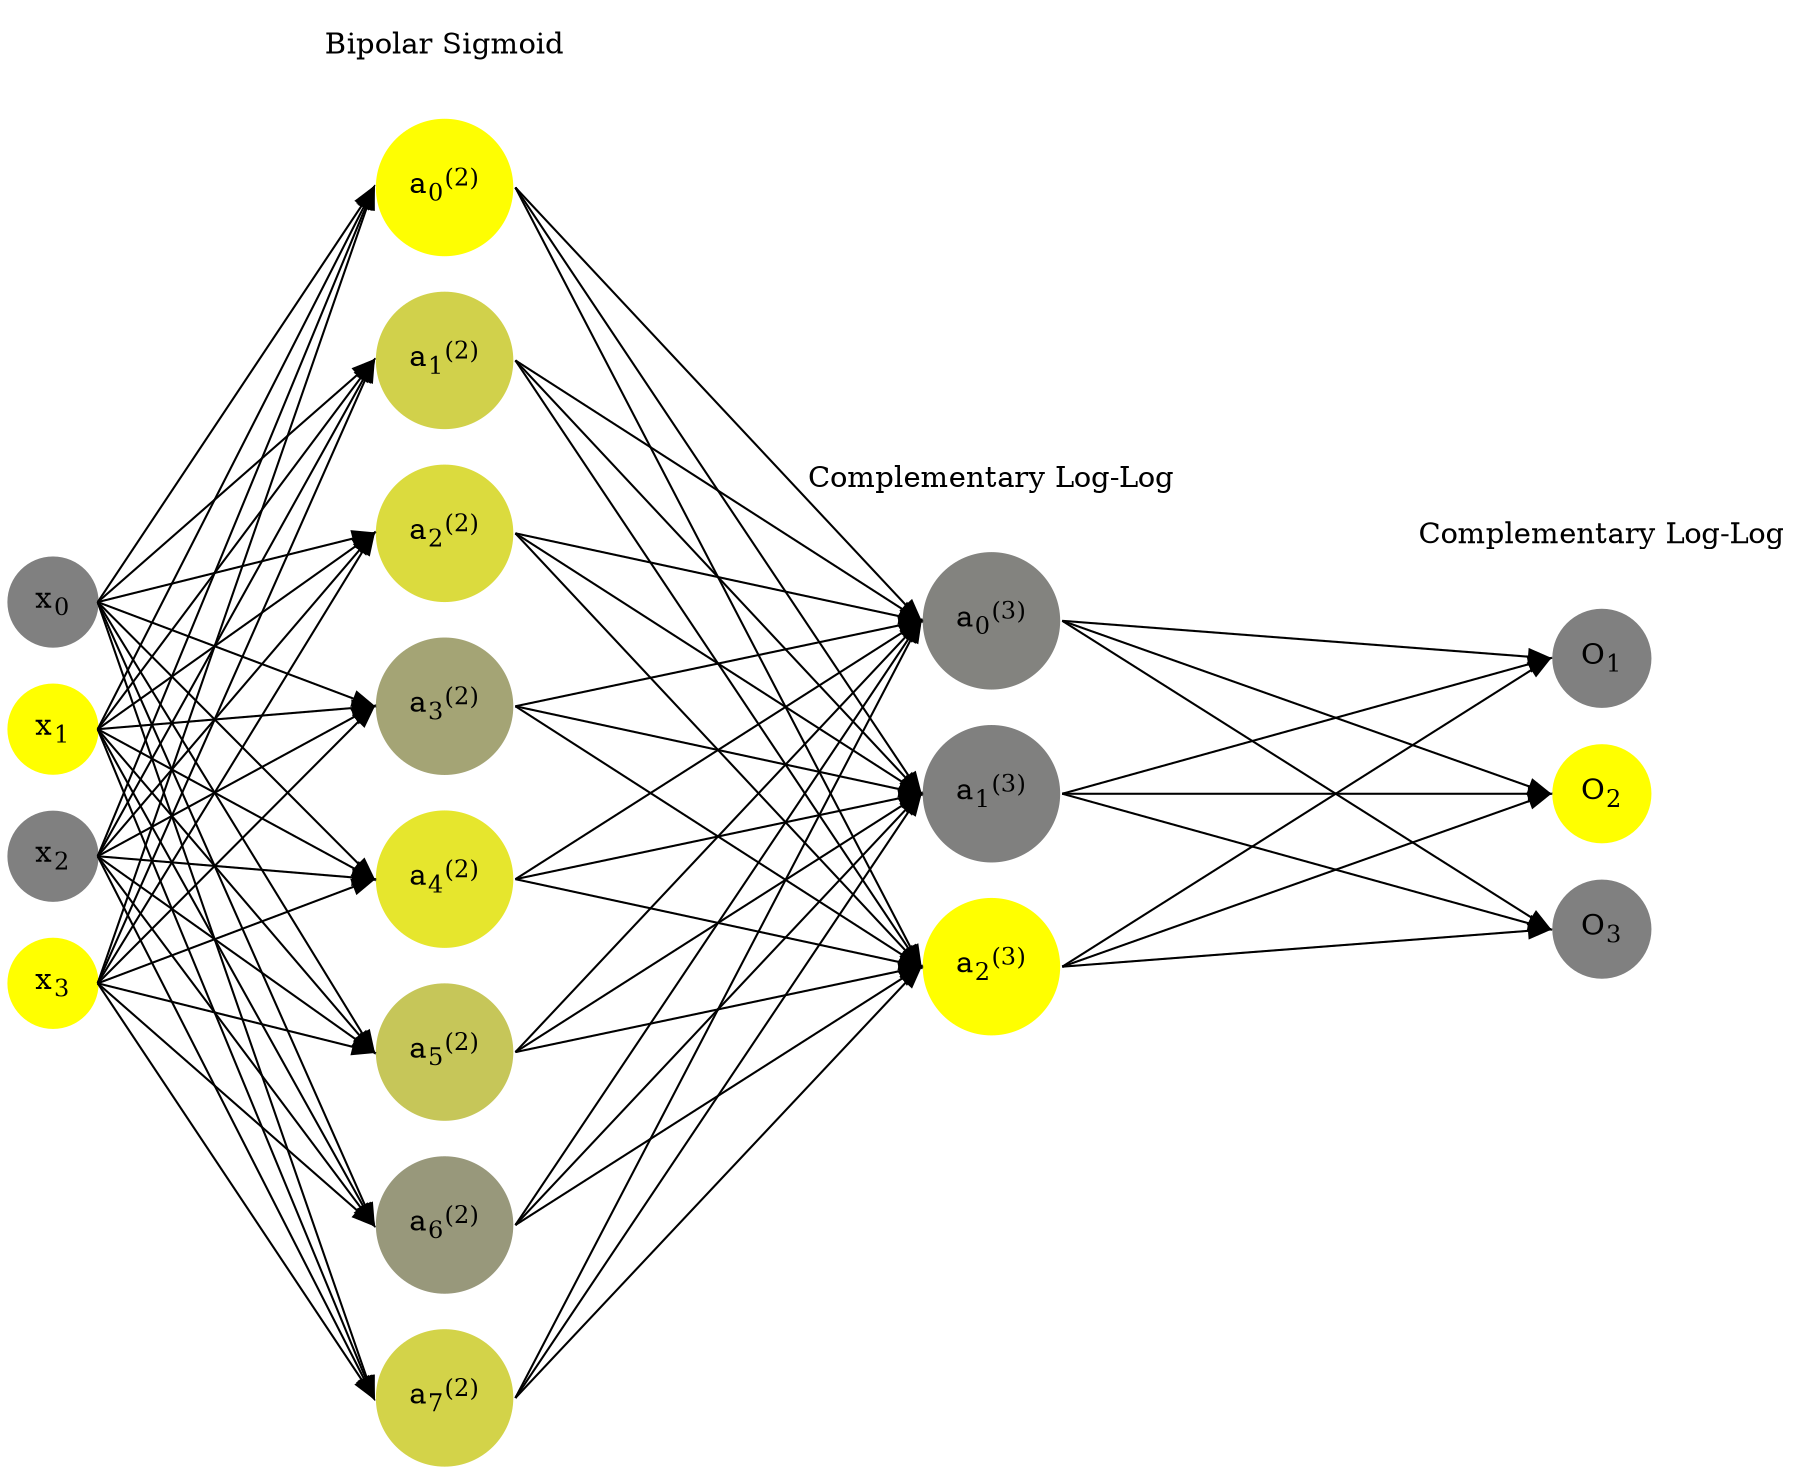 digraph G {
	rankdir = LR;
	splines=false;
	edge[style=invis];
	ranksep= 1.4;
	{
	node [shape=circle, color="0.1667, 0.0, 0.5", style=filled, fillcolor="0.1667, 0.0, 0.5"];
	x0 [label=<x<sub>0</sub>>];
	}
	{
	node [shape=circle, color="0.1667, 1.0, 1.0", style=filled, fillcolor="0.1667, 1.0, 1.0"];
	x1 [label=<x<sub>1</sub>>];
	}
	{
	node [shape=circle, color="0.1667, 0.0, 0.5", style=filled, fillcolor="0.1667, 0.0, 0.5"];
	x2 [label=<x<sub>2</sub>>];
	}
	{
	node [shape=circle, color="0.1667, 1.0, 1.0", style=filled, fillcolor="0.1667, 1.0, 1.0"];
	x3 [label=<x<sub>3</sub>>];
	}
	{
	node [shape=circle, color="0.1667, 0.988946, 0.994473", style=filled, fillcolor="0.1667, 0.988946, 0.994473"];
	a02 [label=<a<sub>0</sub><sup>(2)</sup>>];
	}
	{
	node [shape=circle, color="0.1667, 0.640478, 0.820239", style=filled, fillcolor="0.1667, 0.640478, 0.820239"];
	a12 [label=<a<sub>1</sub><sup>(2)</sup>>];
	}
	{
	node [shape=circle, color="0.1667, 0.717231, 0.858616", style=filled, fillcolor="0.1667, 0.717231, 0.858616"];
	a22 [label=<a<sub>2</sub><sup>(2)</sup>>];
	}
	{
	node [shape=circle, color="0.1667, 0.287361, 0.643681", style=filled, fillcolor="0.1667, 0.287361, 0.643681"];
	a32 [label=<a<sub>3</sub><sup>(2)</sup>>];
	}
	{
	node [shape=circle, color="0.1667, 0.802163, 0.901082", style=filled, fillcolor="0.1667, 0.802163, 0.901082"];
	a42 [label=<a<sub>4</sub><sup>(2)</sup>>];
	}
	{
	node [shape=circle, color="0.1667, 0.551507, 0.775754", style=filled, fillcolor="0.1667, 0.551507, 0.775754"];
	a52 [label=<a<sub>5</sub><sup>(2)</sup>>];
	}
	{
	node [shape=circle, color="0.1667, 0.191118, 0.595559", style=filled, fillcolor="0.1667, 0.191118, 0.595559"];
	a62 [label=<a<sub>6</sub><sup>(2)</sup>>];
	}
	{
	node [shape=circle, color="0.1667, 0.651991, 0.825995", style=filled, fillcolor="0.1667, 0.651991, 0.825995"];
	a72 [label=<a<sub>7</sub><sup>(2)</sup>>];
	}
	{
	node [shape=circle, color="0.1667, 0.028507, 0.514254", style=filled, fillcolor="0.1667, 0.028507, 0.514254"];
	a03 [label=<a<sub>0</sub><sup>(3)</sup>>];
	}
	{
	node [shape=circle, color="0.1667, 0.004801, 0.502401", style=filled, fillcolor="0.1667, 0.004801, 0.502401"];
	a13 [label=<a<sub>1</sub><sup>(3)</sup>>];
	}
	{
	node [shape=circle, color="0.1667, 0.999143, 0.999571", style=filled, fillcolor="0.1667, 0.999143, 0.999571"];
	a23 [label=<a<sub>2</sub><sup>(3)</sup>>];
	}
	{
	node [shape=circle, color="0.1667, 0.0, 0.5", style=filled, fillcolor="0.1667, 0.0, 0.5"];
	O1 [label=<O<sub>1</sub>>];
	}
	{
	node [shape=circle, color="0.1667, 1.0, 1.0", style=filled, fillcolor="0.1667, 1.0, 1.0"];
	O2 [label=<O<sub>2</sub>>];
	}
	{
	node [shape=circle, color="0.1667, 0.0, 0.5", style=filled, fillcolor="0.1667, 0.0, 0.5"];
	O3 [label=<O<sub>3</sub>>];
	}
	{
	rank=same;
	x0->x1->x2->x3;
	}
	{
	rank=same;
	a02->a12->a22->a32->a42->a52->a62->a72;
	}
	{
	rank=same;
	a03->a13->a23;
	}
	{
	rank=same;
	O1->O2->O3;
	}
	l1 [shape=plaintext,label="Bipolar Sigmoid"];
	l1->a02;
	{rank=same; l1;a02};
	l2 [shape=plaintext,label="Complementary Log-Log"];
	l2->a03;
	{rank=same; l2;a03};
	l3 [shape=plaintext,label="Complementary Log-Log"];
	l3->O1;
	{rank=same; l3;O1};
edge[style=solid, tailport=e, headport=w];
	{x0;x1;x2;x3} -> {a02;a12;a22;a32;a42;a52;a62;a72};
	{a02;a12;a22;a32;a42;a52;a62;a72} -> {a03;a13;a23};
	{a03;a13;a23} -> {O1,O2,O3};
}